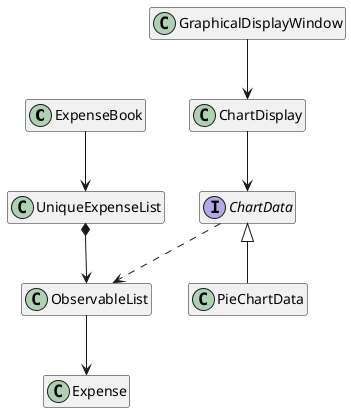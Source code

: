 @startuml

class ExpenseBook
class UniqueExpenseList
class ObservableList
class Expense
class PieChartData
interface ChartData
class ChartDisplay
class GraphicalDisplayWindow

hide empty members

ExpenseBook --> UniqueExpenseList
UniqueExpenseList *--> ObservableList
ObservableList --> Expense
ChartData <|-- PieChartData
ChartData ..> ObservableList
ChartDisplay --> ChartData
GraphicalDisplayWindow --> ChartDisplay

@enduml